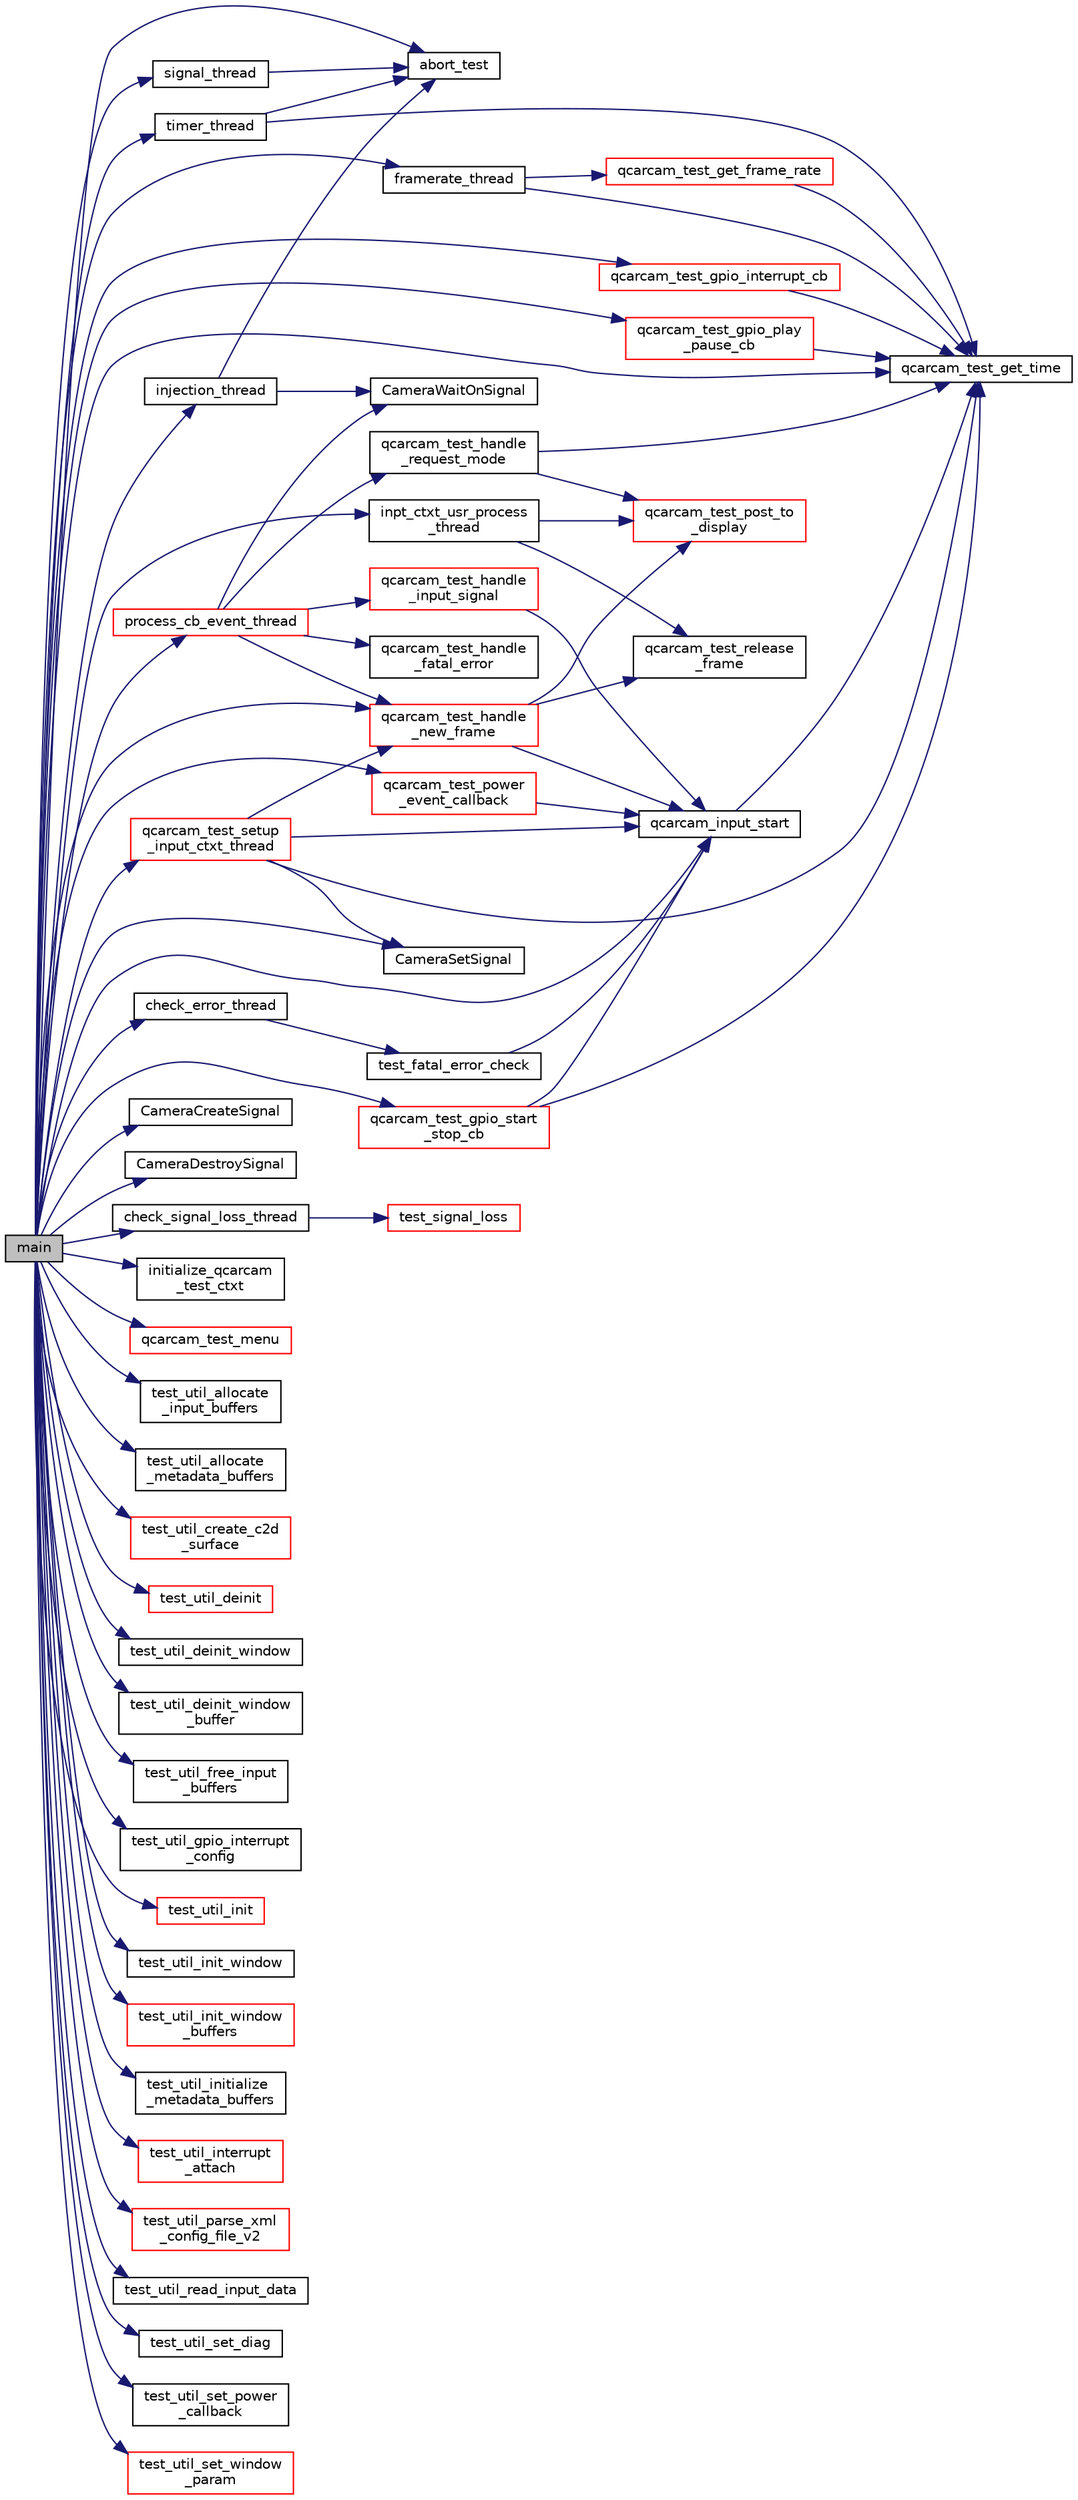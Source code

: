 digraph "main"
{
 // LATEX_PDF_SIZE
  edge [fontname="Helvetica",fontsize="10",labelfontname="Helvetica",labelfontsize="10"];
  node [fontname="Helvetica",fontsize="10",shape=record];
  rankdir="LR";
  Node1 [label="main",height=0.2,width=0.4,color="black", fillcolor="grey75", style="filled", fontcolor="black",tooltip=" "];
  Node1 -> Node2 [color="midnightblue",fontsize="10",style="solid"];
  Node2 [label="abort_test",height=0.2,width=0.4,color="black", fillcolor="white", style="filled",URL="$qcarcam__test_8cpp.html#a1302b3a0cdfaee0c0010ed5275c8023d",tooltip=" "];
  Node1 -> Node3 [color="midnightblue",fontsize="10",style="solid"];
  Node3 [label="CameraCreateSignal",height=0.2,width=0.4,color="black", fillcolor="white", style="filled",URL="$qcarcam__test_8cpp.html#a2cfd98d9a445cfaec945edac19a7bff0",tooltip=" "];
  Node1 -> Node4 [color="midnightblue",fontsize="10",style="solid"];
  Node4 [label="CameraDestroySignal",height=0.2,width=0.4,color="black", fillcolor="white", style="filled",URL="$qcarcam__test_8cpp.html#aa9712bac6ab2ec440f49b9cee04d9fc2",tooltip=" "];
  Node1 -> Node5 [color="midnightblue",fontsize="10",style="solid"];
  Node5 [label="CameraSetSignal",height=0.2,width=0.4,color="black", fillcolor="white", style="filled",URL="$qcarcam__test_8cpp.html#a49a5e086861eaacb4069a03c4ea8c731",tooltip=" "];
  Node1 -> Node6 [color="midnightblue",fontsize="10",style="solid"];
  Node6 [label="check_error_thread",height=0.2,width=0.4,color="black", fillcolor="white", style="filled",URL="$qcarcam__test_8cpp.html#a443aba7876e6726e373221d5b5ce10a5",tooltip=" "];
  Node6 -> Node7 [color="midnightblue",fontsize="10",style="solid"];
  Node7 [label="test_fatal_error_check",height=0.2,width=0.4,color="black", fillcolor="white", style="filled",URL="$qcarcam__test_8cpp.html#a3ea878382a1e9d4e5129466f9ae2a550",tooltip=" "];
  Node7 -> Node8 [color="midnightblue",fontsize="10",style="solid"];
  Node8 [label="qcarcam_input_start",height=0.2,width=0.4,color="black", fillcolor="white", style="filled",URL="$qcarcam__test_8cpp.html#a618ce40fb6f604b475d7bfc027f76db1",tooltip=" "];
  Node8 -> Node9 [color="midnightblue",fontsize="10",style="solid"];
  Node9 [label="qcarcam_test_get_time",height=0.2,width=0.4,color="black", fillcolor="white", style="filled",URL="$qcarcam__test_8cpp.html#a8797fba9a1603854ac68a21d6824169a",tooltip=" "];
  Node1 -> Node10 [color="midnightblue",fontsize="10",style="solid"];
  Node10 [label="check_signal_loss_thread",height=0.2,width=0.4,color="black", fillcolor="white", style="filled",URL="$qcarcam__test_8cpp.html#a625228471331176b75d16bb62d38f948",tooltip=" "];
  Node10 -> Node11 [color="midnightblue",fontsize="10",style="solid"];
  Node11 [label="test_signal_loss",height=0.2,width=0.4,color="red", fillcolor="white", style="filled",URL="$qcarcam__test_8cpp.html#a97793e207dbe15b92e79991e1224fe39",tooltip=" "];
  Node1 -> Node13 [color="midnightblue",fontsize="10",style="solid"];
  Node13 [label="framerate_thread",height=0.2,width=0.4,color="black", fillcolor="white", style="filled",URL="$qcarcam__test_8cpp.html#aed2e29442563aca40f1d02416a263f98",tooltip=" "];
  Node13 -> Node14 [color="midnightblue",fontsize="10",style="solid"];
  Node14 [label="qcarcam_test_get_frame_rate",height=0.2,width=0.4,color="red", fillcolor="white", style="filled",URL="$qcarcam__test_8cpp.html#aba2825786c738a4e9d727a277f848a14",tooltip=" "];
  Node14 -> Node9 [color="midnightblue",fontsize="10",style="solid"];
  Node13 -> Node9 [color="midnightblue",fontsize="10",style="solid"];
  Node1 -> Node16 [color="midnightblue",fontsize="10",style="solid"];
  Node16 [label="initialize_qcarcam\l_test_ctxt",height=0.2,width=0.4,color="black", fillcolor="white", style="filled",URL="$qcarcam__test_8cpp.html#a47807e0d41b93714db0049c61732567e",tooltip=" "];
  Node1 -> Node17 [color="midnightblue",fontsize="10",style="solid"];
  Node17 [label="injection_thread",height=0.2,width=0.4,color="black", fillcolor="white", style="filled",URL="$qcarcam__test_8cpp.html#a340c0b5d607a8be7e70b57957254b024",tooltip=" "];
  Node17 -> Node2 [color="midnightblue",fontsize="10",style="solid"];
  Node17 -> Node18 [color="midnightblue",fontsize="10",style="solid"];
  Node18 [label="CameraWaitOnSignal",height=0.2,width=0.4,color="black", fillcolor="white", style="filled",URL="$qcarcam__test_8cpp.html#a90833f8401e247723dce782993eff77c",tooltip=" "];
  Node1 -> Node19 [color="midnightblue",fontsize="10",style="solid"];
  Node19 [label="inpt_ctxt_usr_process\l_thread",height=0.2,width=0.4,color="black", fillcolor="white", style="filled",URL="$qcarcam__test_8cpp.html#af060aa58b5f977a6942ed6645f69d57d",tooltip=" "];
  Node19 -> Node20 [color="midnightblue",fontsize="10",style="solid"];
  Node20 [label="qcarcam_test_post_to\l_display",height=0.2,width=0.4,color="red", fillcolor="white", style="filled",URL="$qcarcam__test_8cpp.html#ae9cb7ae13873e13dd37cb09413a40055",tooltip=" "];
  Node19 -> Node24 [color="midnightblue",fontsize="10",style="solid"];
  Node24 [label="qcarcam_test_release\l_frame",height=0.2,width=0.4,color="black", fillcolor="white", style="filled",URL="$qcarcam__test_8cpp.html#a4c1c416b8d9929202c954dd3a3f3840b",tooltip=" "];
  Node1 -> Node25 [color="midnightblue",fontsize="10",style="solid"];
  Node25 [label="process_cb_event_thread",height=0.2,width=0.4,color="red", fillcolor="white", style="filled",URL="$qcarcam__test_8cpp.html#af254dd28d2cd7043ae5b4c055c227caf",tooltip=" "];
  Node25 -> Node18 [color="midnightblue",fontsize="10",style="solid"];
  Node25 -> Node26 [color="midnightblue",fontsize="10",style="solid"];
  Node26 [label="qcarcam_test_handle\l_fatal_error",height=0.2,width=0.4,color="black", fillcolor="white", style="filled",URL="$qcarcam__test_8cpp.html#afdc059f31060d1820bffe0730bf894c1",tooltip=" "];
  Node25 -> Node27 [color="midnightblue",fontsize="10",style="solid"];
  Node27 [label="qcarcam_test_handle\l_input_signal",height=0.2,width=0.4,color="red", fillcolor="white", style="filled",URL="$qcarcam__test_8cpp.html#afc2e9d2da048888b27810a3d254be1f0",tooltip=" "];
  Node27 -> Node8 [color="midnightblue",fontsize="10",style="solid"];
  Node25 -> Node29 [color="midnightblue",fontsize="10",style="solid"];
  Node29 [label="qcarcam_test_handle\l_new_frame",height=0.2,width=0.4,color="red", fillcolor="white", style="filled",URL="$qcarcam__test_8cpp.html#a3187907bbf2e1fdfb4ed20fef050ae62",tooltip=" "];
  Node29 -> Node8 [color="midnightblue",fontsize="10",style="solid"];
  Node29 -> Node20 [color="midnightblue",fontsize="10",style="solid"];
  Node29 -> Node24 [color="midnightblue",fontsize="10",style="solid"];
  Node25 -> Node37 [color="midnightblue",fontsize="10",style="solid"];
  Node37 [label="qcarcam_test_handle\l_request_mode",height=0.2,width=0.4,color="black", fillcolor="white", style="filled",URL="$qcarcam__test_8cpp.html#a158beefbbceed71c82776623456f4bc9",tooltip=" "];
  Node37 -> Node9 [color="midnightblue",fontsize="10",style="solid"];
  Node37 -> Node20 [color="midnightblue",fontsize="10",style="solid"];
  Node1 -> Node8 [color="midnightblue",fontsize="10",style="solid"];
  Node1 -> Node9 [color="midnightblue",fontsize="10",style="solid"];
  Node1 -> Node39 [color="midnightblue",fontsize="10",style="solid"];
  Node39 [label="qcarcam_test_gpio_interrupt_cb",height=0.2,width=0.4,color="red", fillcolor="white", style="filled",URL="$qcarcam__test_8cpp.html#ac9655336e3ef5ff26b9c0553f4729276",tooltip=" "];
  Node39 -> Node9 [color="midnightblue",fontsize="10",style="solid"];
  Node1 -> Node42 [color="midnightblue",fontsize="10",style="solid"];
  Node42 [label="qcarcam_test_gpio_play\l_pause_cb",height=0.2,width=0.4,color="red", fillcolor="white", style="filled",URL="$qcarcam__test_8cpp.html#a3ea31c331b966857d52c43b784735911",tooltip=" "];
  Node42 -> Node9 [color="midnightblue",fontsize="10",style="solid"];
  Node1 -> Node43 [color="midnightblue",fontsize="10",style="solid"];
  Node43 [label="qcarcam_test_gpio_start\l_stop_cb",height=0.2,width=0.4,color="red", fillcolor="white", style="filled",URL="$qcarcam__test_8cpp.html#a8a0f5eb27fd8cf4a8658253ec3b82d44",tooltip=" "];
  Node43 -> Node8 [color="midnightblue",fontsize="10",style="solid"];
  Node43 -> Node9 [color="midnightblue",fontsize="10",style="solid"];
  Node1 -> Node29 [color="midnightblue",fontsize="10",style="solid"];
  Node1 -> Node44 [color="midnightblue",fontsize="10",style="solid"];
  Node44 [label="qcarcam_test_menu",height=0.2,width=0.4,color="red", fillcolor="white", style="filled",URL="$qcarcam__test_8h.html#a5fad88ee564007c3dca72a3c881e84c0",tooltip=" "];
  Node1 -> Node80 [color="midnightblue",fontsize="10",style="solid"];
  Node80 [label="qcarcam_test_power\l_event_callback",height=0.2,width=0.4,color="red", fillcolor="white", style="filled",URL="$qcarcam__test_8cpp.html#a8803c5d1f34f9b31afc1c9416ca44bf6",tooltip=" "];
  Node80 -> Node8 [color="midnightblue",fontsize="10",style="solid"];
  Node1 -> Node81 [color="midnightblue",fontsize="10",style="solid"];
  Node81 [label="qcarcam_test_setup\l_input_ctxt_thread",height=0.2,width=0.4,color="red", fillcolor="white", style="filled",URL="$qcarcam__test_8cpp.html#a53c2c681f04f2cfb1756f17be9333206",tooltip=" "];
  Node81 -> Node5 [color="midnightblue",fontsize="10",style="solid"];
  Node81 -> Node8 [color="midnightblue",fontsize="10",style="solid"];
  Node81 -> Node9 [color="midnightblue",fontsize="10",style="solid"];
  Node81 -> Node29 [color="midnightblue",fontsize="10",style="solid"];
  Node1 -> Node82 [color="midnightblue",fontsize="10",style="solid"];
  Node82 [label="signal_thread",height=0.2,width=0.4,color="black", fillcolor="white", style="filled",URL="$qcarcam__test_8cpp.html#a41b09abbb47064fc2e99e992c1b8166d",tooltip=" "];
  Node82 -> Node2 [color="midnightblue",fontsize="10",style="solid"];
  Node1 -> Node83 [color="midnightblue",fontsize="10",style="solid"];
  Node83 [label="test_util_allocate\l_input_buffers",height=0.2,width=0.4,color="black", fillcolor="white", style="filled",URL="$test__util_8h.html#aeb10000f4bbf7aee77a8b3fd471c5137",tooltip="Allocate buffers for injection as input to qcarcam."];
  Node1 -> Node84 [color="midnightblue",fontsize="10",style="solid"];
  Node84 [label="test_util_allocate\l_metadata_buffers",height=0.2,width=0.4,color="black", fillcolor="white", style="filled",URL="$test__util_8h.html#ade916f45111bbc541a8154d62de06ac0",tooltip="Allocate buffers for metadata for qcarcam."];
  Node1 -> Node85 [color="midnightblue",fontsize="10",style="solid"];
  Node85 [label="test_util_create_c2d\l_surface",height=0.2,width=0.4,color="red", fillcolor="white", style="filled",URL="$test__util_8h.html#a87d3d964f7aeed4127c005491b15ca36",tooltip="Create a C2D surface."];
  Node1 -> Node87 [color="midnightblue",fontsize="10",style="solid"];
  Node87 [label="test_util_deinit",height=0.2,width=0.4,color="red", fillcolor="white", style="filled",URL="$test__util_8h.html#a2271b67bf8dfe536c5bcef79bd98ad2b",tooltip="Destroy context and free memory."];
  Node1 -> Node89 [color="midnightblue",fontsize="10",style="solid"];
  Node89 [label="test_util_deinit_window",height=0.2,width=0.4,color="black", fillcolor="white", style="filled",URL="$test__util_8h.html#ae5db16ddfb482f0165246f53f48b6023",tooltip="Destroy window."];
  Node1 -> Node90 [color="midnightblue",fontsize="10",style="solid"];
  Node90 [label="test_util_deinit_window\l_buffer",height=0.2,width=0.4,color="black", fillcolor="white", style="filled",URL="$test__util_8h.html#a14c5969b25971e2ea2fd7d0d94f00c74",tooltip="Destroy window buffers."];
  Node1 -> Node91 [color="midnightblue",fontsize="10",style="solid"];
  Node91 [label="test_util_free_input\l_buffers",height=0.2,width=0.4,color="black", fillcolor="white", style="filled",URL="$test__util_8h.html#a1a6d332c5320a91c343964f6ed37a2d9",tooltip="Free buffers allocated for injection as input to qcarcam."];
  Node1 -> Node92 [color="midnightblue",fontsize="10",style="solid"];
  Node92 [label="test_util_gpio_interrupt\l_config",height=0.2,width=0.4,color="black", fillcolor="white", style="filled",URL="$test__util_8h.html#ad29ff4eeafae47b0c070e69ddff18910",tooltip="enable IO privileges, configure the gpio and set it up for interrupts"];
  Node1 -> Node93 [color="midnightblue",fontsize="10",style="solid"];
  Node93 [label="test_util_init",height=0.2,width=0.4,color="red", fillcolor="white", style="filled",URL="$test__util_8h.html#a51b3ee8caf13bc9900097aa5bfb3b548",tooltip="Initialize context that is to be used to display content on the screen."];
  Node1 -> Node96 [color="midnightblue",fontsize="10",style="solid"];
  Node96 [label="test_util_init_window",height=0.2,width=0.4,color="black", fillcolor="white", style="filled",URL="$test__util_8h.html#aee2d77bd9c7f6ca6ffb996ce78641053",tooltip="Initialize new window."];
  Node1 -> Node97 [color="midnightblue",fontsize="10",style="solid"];
  Node97 [label="test_util_init_window\l_buffers",height=0.2,width=0.4,color="red", fillcolor="white", style="filled",URL="$test__util_8h.html#aef2de509d298b031113f9f1738cfcc83",tooltip="Initialize buffers for display."];
  Node1 -> Node101 [color="midnightblue",fontsize="10",style="solid"];
  Node101 [label="test_util_initialize\l_metadata_buffers",height=0.2,width=0.4,color="black", fillcolor="white", style="filled",URL="$test__util_8h.html#a4a12f8d75507903ae05dae100374c95e",tooltip="Add metadata entries to all buffers."];
  Node1 -> Node102 [color="midnightblue",fontsize="10",style="solid"];
  Node102 [label="test_util_interrupt\l_attach",height=0.2,width=0.4,color="red", fillcolor="white", style="filled",URL="$test__util_8h.html#ac09f26a8263b94de8225bc3f6ae82a36",tooltip="attach the interrupt event to an interrupt id"];
  Node1 -> Node104 [color="midnightblue",fontsize="10",style="solid"];
  Node104 [label="test_util_parse_xml\l_config_file_v2",height=0.2,width=0.4,color="red", fillcolor="white", style="filled",URL="$test__util_8h.html#ac3040770f13fe6f2cd5ccdde2df87fde",tooltip=" "];
  Node1 -> Node114 [color="midnightblue",fontsize="10",style="solid"];
  Node114 [label="test_util_read_input_data",height=0.2,width=0.4,color="black", fillcolor="white", style="filled",URL="$test__util_8h.html#a65f4cefb8e1fe5b0c16011a3b8cf2e70",tooltip="Read input data into buffer list."];
  Node1 -> Node115 [color="midnightblue",fontsize="10",style="solid"];
  Node115 [label="test_util_set_diag",height=0.2,width=0.4,color="black", fillcolor="white", style="filled",URL="$test__util_8h.html#a6afd681c42c62a87c31efa7bb89160c7",tooltip="set the diagnostic structure to test_util_window_t"];
  Node1 -> Node116 [color="midnightblue",fontsize="10",style="solid"];
  Node116 [label="test_util_set_power\l_callback",height=0.2,width=0.4,color="black", fillcolor="white", style="filled",URL="$test__util_8h.html#ab5ceef9c0b8b3b2f98d22c230175770f",tooltip="set power event callback"];
  Node1 -> Node117 [color="midnightblue",fontsize="10",style="solid"];
  Node117 [label="test_util_set_window\l_param",height=0.2,width=0.4,color="red", fillcolor="white", style="filled",URL="$test__util_8h.html#a3e8749e0c6dec81335fd7e587515ff1a",tooltip="Send window parameters to display."];
  Node1 -> Node119 [color="midnightblue",fontsize="10",style="solid"];
  Node119 [label="timer_thread",height=0.2,width=0.4,color="black", fillcolor="white", style="filled",URL="$qcarcam__test_8cpp.html#a81c21dd7212e067665f561fd60cb708d",tooltip=" "];
  Node119 -> Node2 [color="midnightblue",fontsize="10",style="solid"];
  Node119 -> Node9 [color="midnightblue",fontsize="10",style="solid"];
}
